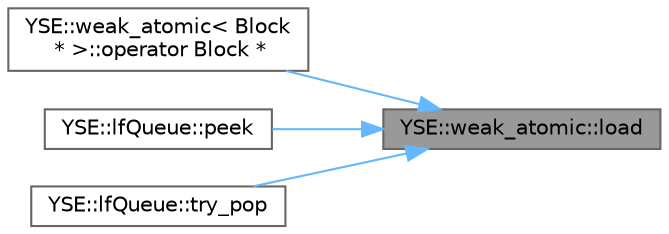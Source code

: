 digraph "YSE::weak_atomic::load"
{
 // LATEX_PDF_SIZE
  bgcolor="transparent";
  edge [fontname=Helvetica,fontsize=10,labelfontname=Helvetica,labelfontsize=10];
  node [fontname=Helvetica,fontsize=10,shape=box,height=0.2,width=0.4];
  rankdir="RL";
  Node1 [id="Node000001",label="YSE::weak_atomic::load",height=0.2,width=0.4,color="gray40", fillcolor="grey60", style="filled", fontcolor="black",tooltip=" "];
  Node1 -> Node2 [id="edge1_Node000001_Node000002",dir="back",color="steelblue1",style="solid",tooltip=" "];
  Node2 [id="Node000002",label="YSE::weak_atomic\< Block\l * \>::operator Block *",height=0.2,width=0.4,color="grey40", fillcolor="white", style="filled",URL="$class_y_s_e_1_1weak__atomic.html#a4627ee904c8bf3f84188029466a9e78b",tooltip=" "];
  Node1 -> Node3 [id="edge2_Node000001_Node000003",dir="back",color="steelblue1",style="solid",tooltip=" "];
  Node3 [id="Node000003",label="YSE::lfQueue::peek",height=0.2,width=0.4,color="grey40", fillcolor="white", style="filled",URL="$class_y_s_e_1_1lf_queue.html#ad1429519dc8be2d7d52c60ee1f6258e5",tooltip=" "];
  Node1 -> Node4 [id="edge3_Node000001_Node000004",dir="back",color="steelblue1",style="solid",tooltip=" "];
  Node4 [id="Node000004",label="YSE::lfQueue::try_pop",height=0.2,width=0.4,color="grey40", fillcolor="white", style="filled",URL="$class_y_s_e_1_1lf_queue.html#a8ed3ea0e0a6645c9abe67f7fb385674d",tooltip=" "];
}
